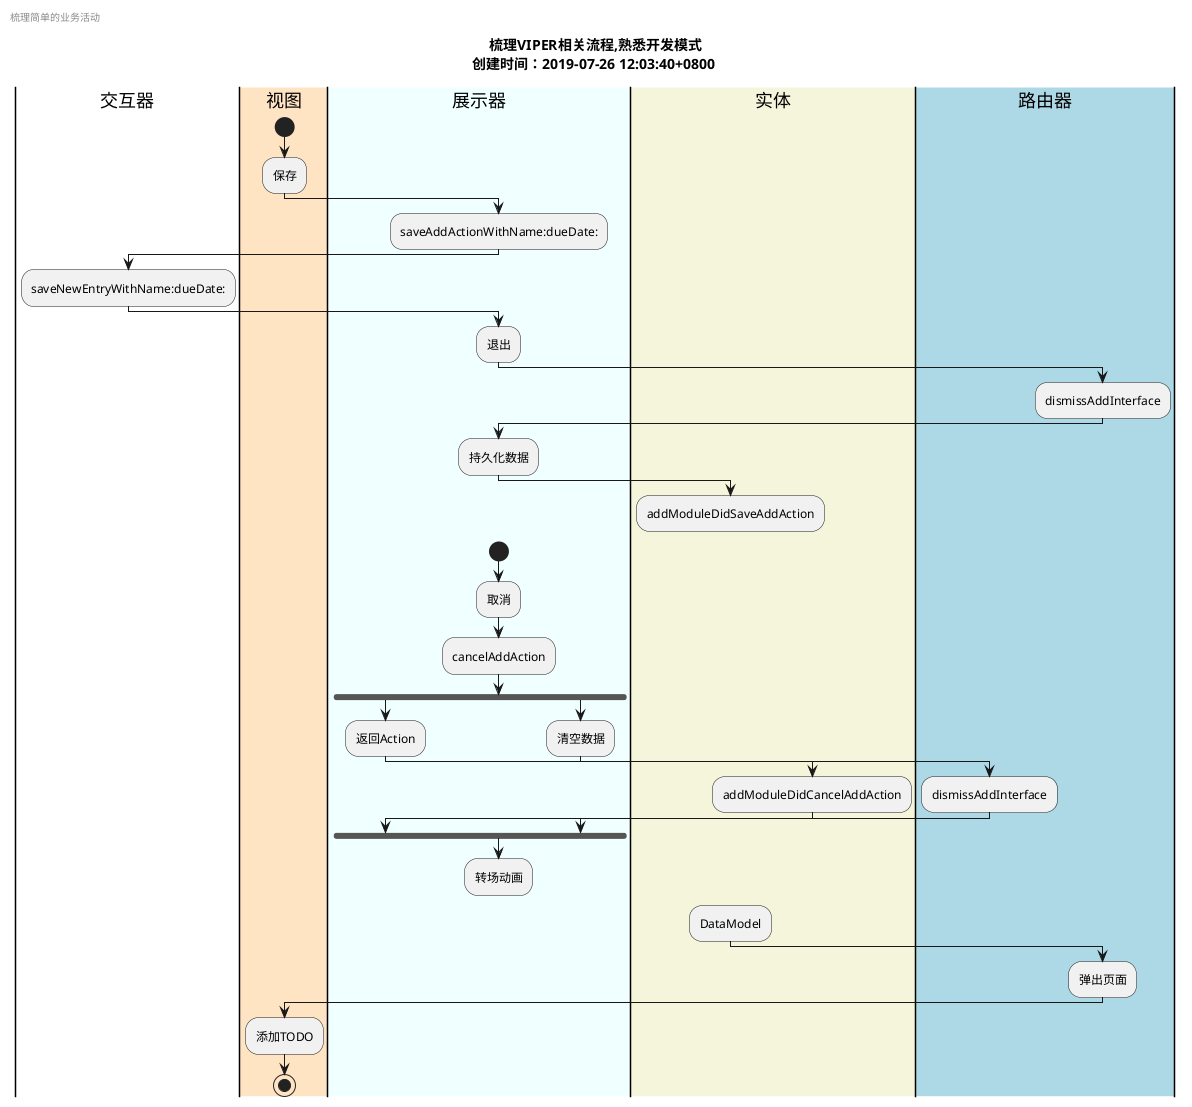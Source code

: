 @startuml
title
梳理VIPER相关流程,熟悉开发模式
创建时间：2019-07-26 12:03:40+0800 
endtitle
left header
梳理简单的业务活动
endheader
|#white|交互器|
|#bisque|视图|
|#azure|展示器|
|#beige|实体|
|#lightblue|路由器|
|视图|
start
:保存;
|展示器|
    :saveAddActionWithName:dueDate:;
    |交互器|
    :saveNewEntryWithName:dueDate:;
    |展示器|
    :退出;
    |路由器|
    :dismissAddInterface;
    |展示器|
    :持久化数据;
    |实体|
    :addModuleDidSaveAddAction;
    detach
    |展示器|
start
:取消;
:cancelAddAction;
fork
:返回Action;
|路由器|
:dismissAddInterface;
|展示器|
fork again
:清空数据;
|实体|
:addModuleDidCancelAddAction;
|展示器|
end fork
:转场动画;
detach
|实体|
:DataModel;
|路由器|
:弹出页面;
|视图|
:添加TODO;
stop

@enduml
